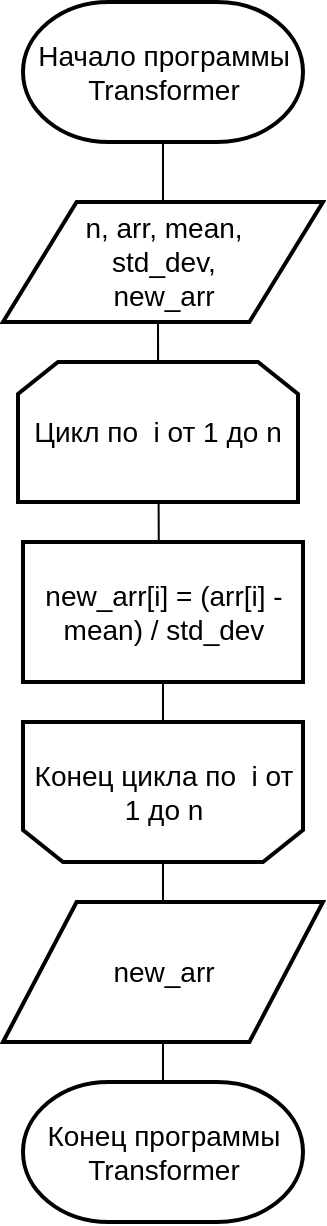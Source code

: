 <mxfile version="13.9.9" type="device"><diagram id="C5RBs43oDa-KdzZeNtuy" name="Page-1"><mxGraphModel dx="288" dy="1813" grid="1" gridSize="10" guides="1" tooltips="1" connect="1" arrows="1" fold="1" page="1" pageScale="1" pageWidth="827" pageHeight="1169" math="0" shadow="0"><root><mxCell id="WIyWlLk6GJQsqaUBKTNV-0"/><mxCell id="WIyWlLk6GJQsqaUBKTNV-1" parent="WIyWlLk6GJQsqaUBKTNV-0"/><mxCell id="1mhITmf9AZdk3Hxi34PB-6" style="edgeStyle=orthogonalEdgeStyle;rounded=0;orthogonalLoop=1;jettySize=auto;html=1;exitX=0.5;exitY=0;exitDx=0;exitDy=0;exitPerimeter=0;entryX=0.5;entryY=1;entryDx=0;entryDy=0;entryPerimeter=0;endArrow=none;endFill=0;" parent="WIyWlLk6GJQsqaUBKTNV-1" source="JJ_70lgWLToMxQxrHuTC-0" edge="1"><mxGeometry relative="1" as="geometry"><mxPoint x="872.5" y="590" as="sourcePoint"/><mxPoint x="870" y="120" as="targetPoint"/></mxGeometry></mxCell><mxCell id="WdZP0otw79XUUpHIpCqY-11" value="Конец программы Transformer" style="strokeWidth=2;html=1;shape=mxgraph.flowchart.terminator;whiteSpace=wrap;fontSize=14;" parent="WIyWlLk6GJQsqaUBKTNV-1" vertex="1"><mxGeometry x="802.5" y="500" width="140" height="70" as="geometry"/></mxCell><mxCell id="Cmpzk3RsqoDkFpvwde2W-1" style="edgeStyle=orthogonalEdgeStyle;rounded=0;orthogonalLoop=1;jettySize=auto;html=1;entryX=0.5;entryY=0;entryDx=0;entryDy=0;endArrow=none;endFill=0;" edge="1" parent="WIyWlLk6GJQsqaUBKTNV-1" source="_blK2kj-LV2LUoSYWWXs-2" target="KI6t1zhLUABQhlnHe4h6-0"><mxGeometry relative="1" as="geometry"/></mxCell><mxCell id="_blK2kj-LV2LUoSYWWXs-2" value="&lt;font style=&quot;font-size: 14px&quot;&gt;Начало программы Transformer&lt;/font&gt;" style="strokeWidth=2;html=1;shape=mxgraph.flowchart.terminator;whiteSpace=wrap;fontSize=14;fontFamily=Helvetica;" parent="WIyWlLk6GJQsqaUBKTNV-1" vertex="1"><mxGeometry x="802.5" y="-40" width="140" height="70" as="geometry"/></mxCell><mxCell id="_blK2kj-LV2LUoSYWWXs-17" style="edgeStyle=orthogonalEdgeStyle;rounded=0;orthogonalLoop=1;jettySize=auto;html=1;exitX=0.5;exitY=1;exitDx=0;exitDy=0;exitPerimeter=0;entryX=0.5;entryY=1;entryDx=0;entryDy=0;endArrow=none;endFill=0;" parent="WIyWlLk6GJQsqaUBKTNV-1" edge="1"><mxGeometry relative="1" as="geometry"><mxPoint x="880" y="470" as="sourcePoint"/><mxPoint x="880" y="470" as="targetPoint"/></mxGeometry></mxCell><mxCell id="KI6t1zhLUABQhlnHe4h6-0" value="&lt;span style=&quot;font-size: 14px&quot;&gt;Цикл по&amp;nbsp; i от 1 до n&lt;/span&gt;" style="shape=loopLimit;whiteSpace=wrap;html=1;strokeWidth=2;" parent="WIyWlLk6GJQsqaUBKTNV-1" vertex="1"><mxGeometry x="800" y="140" width="140" height="70" as="geometry"/></mxCell><mxCell id="KI6t1zhLUABQhlnHe4h6-6" value="&lt;span style=&quot;font-size: 14px&quot;&gt;Конец цикла&amp;nbsp;&lt;/span&gt;&lt;span style=&quot;font-size: 14px&quot;&gt;по&amp;nbsp; i от 1 до n&lt;/span&gt;" style="shape=loopLimit;whiteSpace=wrap;html=1;strokeWidth=2;direction=west;" parent="WIyWlLk6GJQsqaUBKTNV-1" vertex="1"><mxGeometry x="802.5" y="320" width="140" height="70" as="geometry"/></mxCell><mxCell id="JPrhd-5eOgPDo48qGL33-0" value="&lt;span style=&quot;font-size: 14px&quot;&gt;n, arr, mean, &lt;br&gt;std_dev, &lt;br&gt;new_arr&lt;/span&gt;" style="shape=parallelogram;html=1;strokeWidth=2;perimeter=parallelogramPerimeter;whiteSpace=wrap;rounded=0;arcSize=12;size=0.23;fontSize=13;" parent="WIyWlLk6GJQsqaUBKTNV-1" vertex="1"><mxGeometry x="792.5" y="60" width="160" height="60" as="geometry"/></mxCell><mxCell id="1mhITmf9AZdk3Hxi34PB-1" value="new_arr[i] = (arr[i] - mean) / std_dev" style="rounded=0;whiteSpace=wrap;html=1;strokeWidth=2;fontSize=14;" parent="WIyWlLk6GJQsqaUBKTNV-1" vertex="1"><mxGeometry x="802.5" y="230" width="140" height="70" as="geometry"/></mxCell><mxCell id="JJ_70lgWLToMxQxrHuTC-0" value="&lt;span style=&quot;font-size: 14px&quot;&gt;new_arr&lt;/span&gt;" style="shape=parallelogram;html=1;strokeWidth=2;perimeter=parallelogramPerimeter;whiteSpace=wrap;rounded=0;arcSize=12;size=0.23;fontSize=13;" parent="WIyWlLk6GJQsqaUBKTNV-1" vertex="1"><mxGeometry x="792.5" y="410" width="160" height="70" as="geometry"/></mxCell><mxCell id="Cmpzk3RsqoDkFpvwde2W-0" style="edgeStyle=orthogonalEdgeStyle;rounded=0;orthogonalLoop=1;jettySize=auto;html=1;exitX=0.5;exitY=0;exitDx=0;exitDy=0;exitPerimeter=0;entryX=0.5;entryY=1;entryDx=0;entryDy=0;entryPerimeter=0;endArrow=none;endFill=0;" edge="1" parent="WIyWlLk6GJQsqaUBKTNV-1" source="WdZP0otw79XUUpHIpCqY-11" target="JJ_70lgWLToMxQxrHuTC-0"><mxGeometry relative="1" as="geometry"><mxPoint x="872.5" y="590" as="sourcePoint"/><mxPoint x="870" y="120" as="targetPoint"/></mxGeometry></mxCell></root></mxGraphModel></diagram></mxfile>